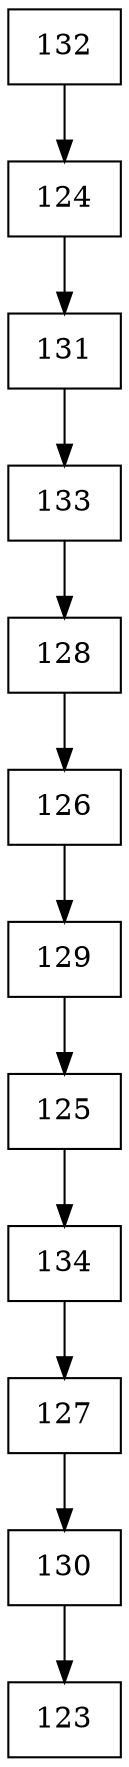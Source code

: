 digraph G {
  node [shape=record];
  node0 [label="{132}"];
  node0 -> node1;
  node1 [label="{124}"];
  node1 -> node2;
  node2 [label="{131}"];
  node2 -> node3;
  node3 [label="{133}"];
  node3 -> node4;
  node4 [label="{128}"];
  node4 -> node5;
  node5 [label="{126}"];
  node5 -> node6;
  node6 [label="{129}"];
  node6 -> node7;
  node7 [label="{125}"];
  node7 -> node8;
  node8 [label="{134}"];
  node8 -> node9;
  node9 [label="{127}"];
  node9 -> node10;
  node10 [label="{130}"];
  node10 -> node11;
  node11 [label="{123}"];
}
